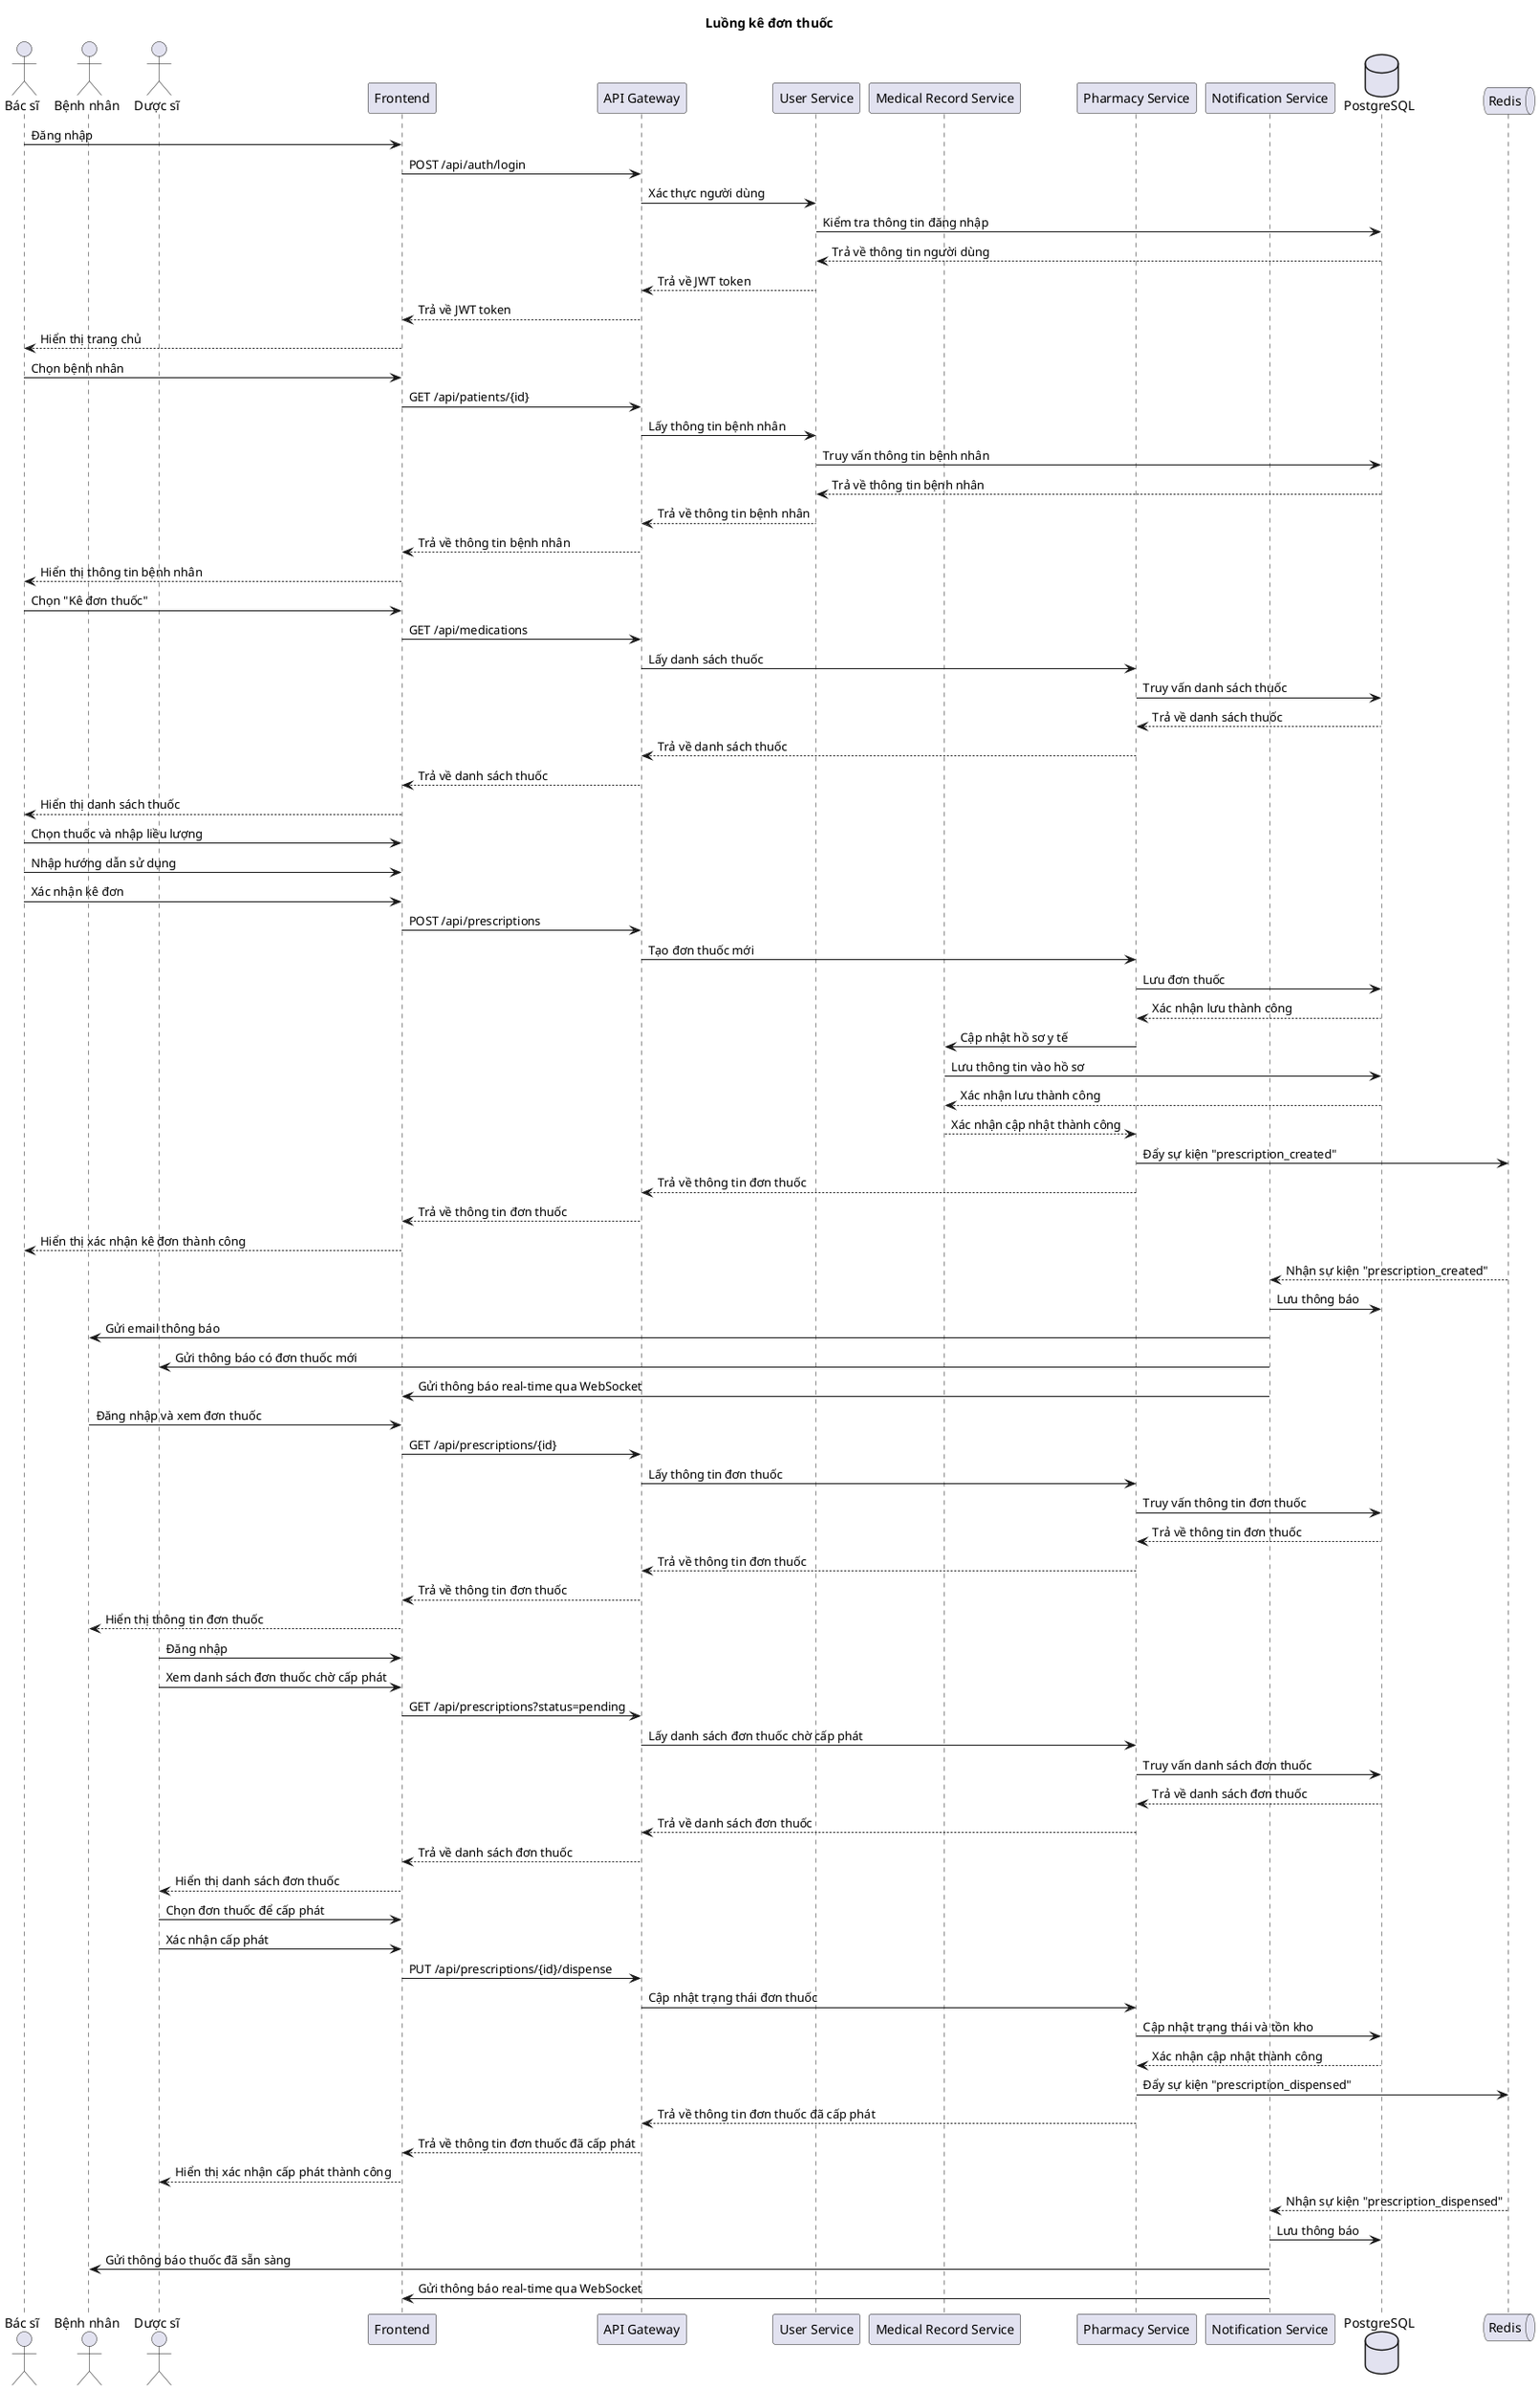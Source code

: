 @startuml
title Luồng kê đơn thuốc

actor "Bác sĩ" as Doctor
actor "Bệnh nhân" as Patient
actor "Dược sĩ" as Pharmacist
participant "Frontend" as FE
participant "API Gateway" as API
participant "User Service" as US
participant "Medical Record Service" as MR
participant "Pharmacy Service" as PHA
participant "Notification Service" as NS
database "PostgreSQL" as DB
queue "Redis" as RD

Doctor -> FE: Đăng nhập
FE -> API: POST /api/auth/login
API -> US: Xác thực người dùng
US -> DB: Kiểm tra thông tin đăng nhập
DB --> US: Trả về thông tin người dùng
US --> API: Trả về JWT token
API --> FE: Trả về JWT token
FE --> Doctor: Hiển thị trang chủ

Doctor -> FE: Chọn bệnh nhân
FE -> API: GET /api/patients/{id}
API -> US: Lấy thông tin bệnh nhân
US -> DB: Truy vấn thông tin bệnh nhân
DB --> US: Trả về thông tin bệnh nhân
US --> API: Trả về thông tin bệnh nhân
API --> FE: Trả về thông tin bệnh nhân
FE --> Doctor: Hiển thị thông tin bệnh nhân

Doctor -> FE: Chọn "Kê đơn thuốc"
FE -> API: GET /api/medications
API -> PHA: Lấy danh sách thuốc
PHA -> DB: Truy vấn danh sách thuốc
DB --> PHA: Trả về danh sách thuốc
PHA --> API: Trả về danh sách thuốc
API --> FE: Trả về danh sách thuốc
FE --> Doctor: Hiển thị danh sách thuốc

Doctor -> FE: Chọn thuốc và nhập liều lượng
Doctor -> FE: Nhập hướng dẫn sử dụng
Doctor -> FE: Xác nhận kê đơn
FE -> API: POST /api/prescriptions
API -> PHA: Tạo đơn thuốc mới
PHA -> DB: Lưu đơn thuốc
DB --> PHA: Xác nhận lưu thành công
PHA -> MR: Cập nhật hồ sơ y tế
MR -> DB: Lưu thông tin vào hồ sơ
DB --> MR: Xác nhận lưu thành công
MR --> PHA: Xác nhận cập nhật thành công
PHA -> RD: Đẩy sự kiện "prescription_created"
PHA --> API: Trả về thông tin đơn thuốc
API --> FE: Trả về thông tin đơn thuốc
FE --> Doctor: Hiển thị xác nhận kê đơn thành công

RD --> NS: Nhận sự kiện "prescription_created"
NS -> DB: Lưu thông báo
NS -> Patient: Gửi email thông báo
NS -> Pharmacist: Gửi thông báo có đơn thuốc mới
NS -> FE: Gửi thông báo real-time qua WebSocket

Patient -> FE: Đăng nhập và xem đơn thuốc
FE -> API: GET /api/prescriptions/{id}
API -> PHA: Lấy thông tin đơn thuốc
PHA -> DB: Truy vấn thông tin đơn thuốc
DB --> PHA: Trả về thông tin đơn thuốc
PHA --> API: Trả về thông tin đơn thuốc
API --> FE: Trả về thông tin đơn thuốc
FE --> Patient: Hiển thị thông tin đơn thuốc

Pharmacist -> FE: Đăng nhập
Pharmacist -> FE: Xem danh sách đơn thuốc chờ cấp phát
FE -> API: GET /api/prescriptions?status=pending
API -> PHA: Lấy danh sách đơn thuốc chờ cấp phát
PHA -> DB: Truy vấn danh sách đơn thuốc
DB --> PHA: Trả về danh sách đơn thuốc
PHA --> API: Trả về danh sách đơn thuốc
API --> FE: Trả về danh sách đơn thuốc
FE --> Pharmacist: Hiển thị danh sách đơn thuốc

Pharmacist -> FE: Chọn đơn thuốc để cấp phát
Pharmacist -> FE: Xác nhận cấp phát
FE -> API: PUT /api/prescriptions/{id}/dispense
API -> PHA: Cập nhật trạng thái đơn thuốc
PHA -> DB: Cập nhật trạng thái và tồn kho
DB --> PHA: Xác nhận cập nhật thành công
PHA -> RD: Đẩy sự kiện "prescription_dispensed"
PHA --> API: Trả về thông tin đơn thuốc đã cấp phát
API --> FE: Trả về thông tin đơn thuốc đã cấp phát
FE --> Pharmacist: Hiển thị xác nhận cấp phát thành công

RD --> NS: Nhận sự kiện "prescription_dispensed"
NS -> DB: Lưu thông báo
NS -> Patient: Gửi thông báo thuốc đã sẵn sàng
NS -> FE: Gửi thông báo real-time qua WebSocket

@enduml
